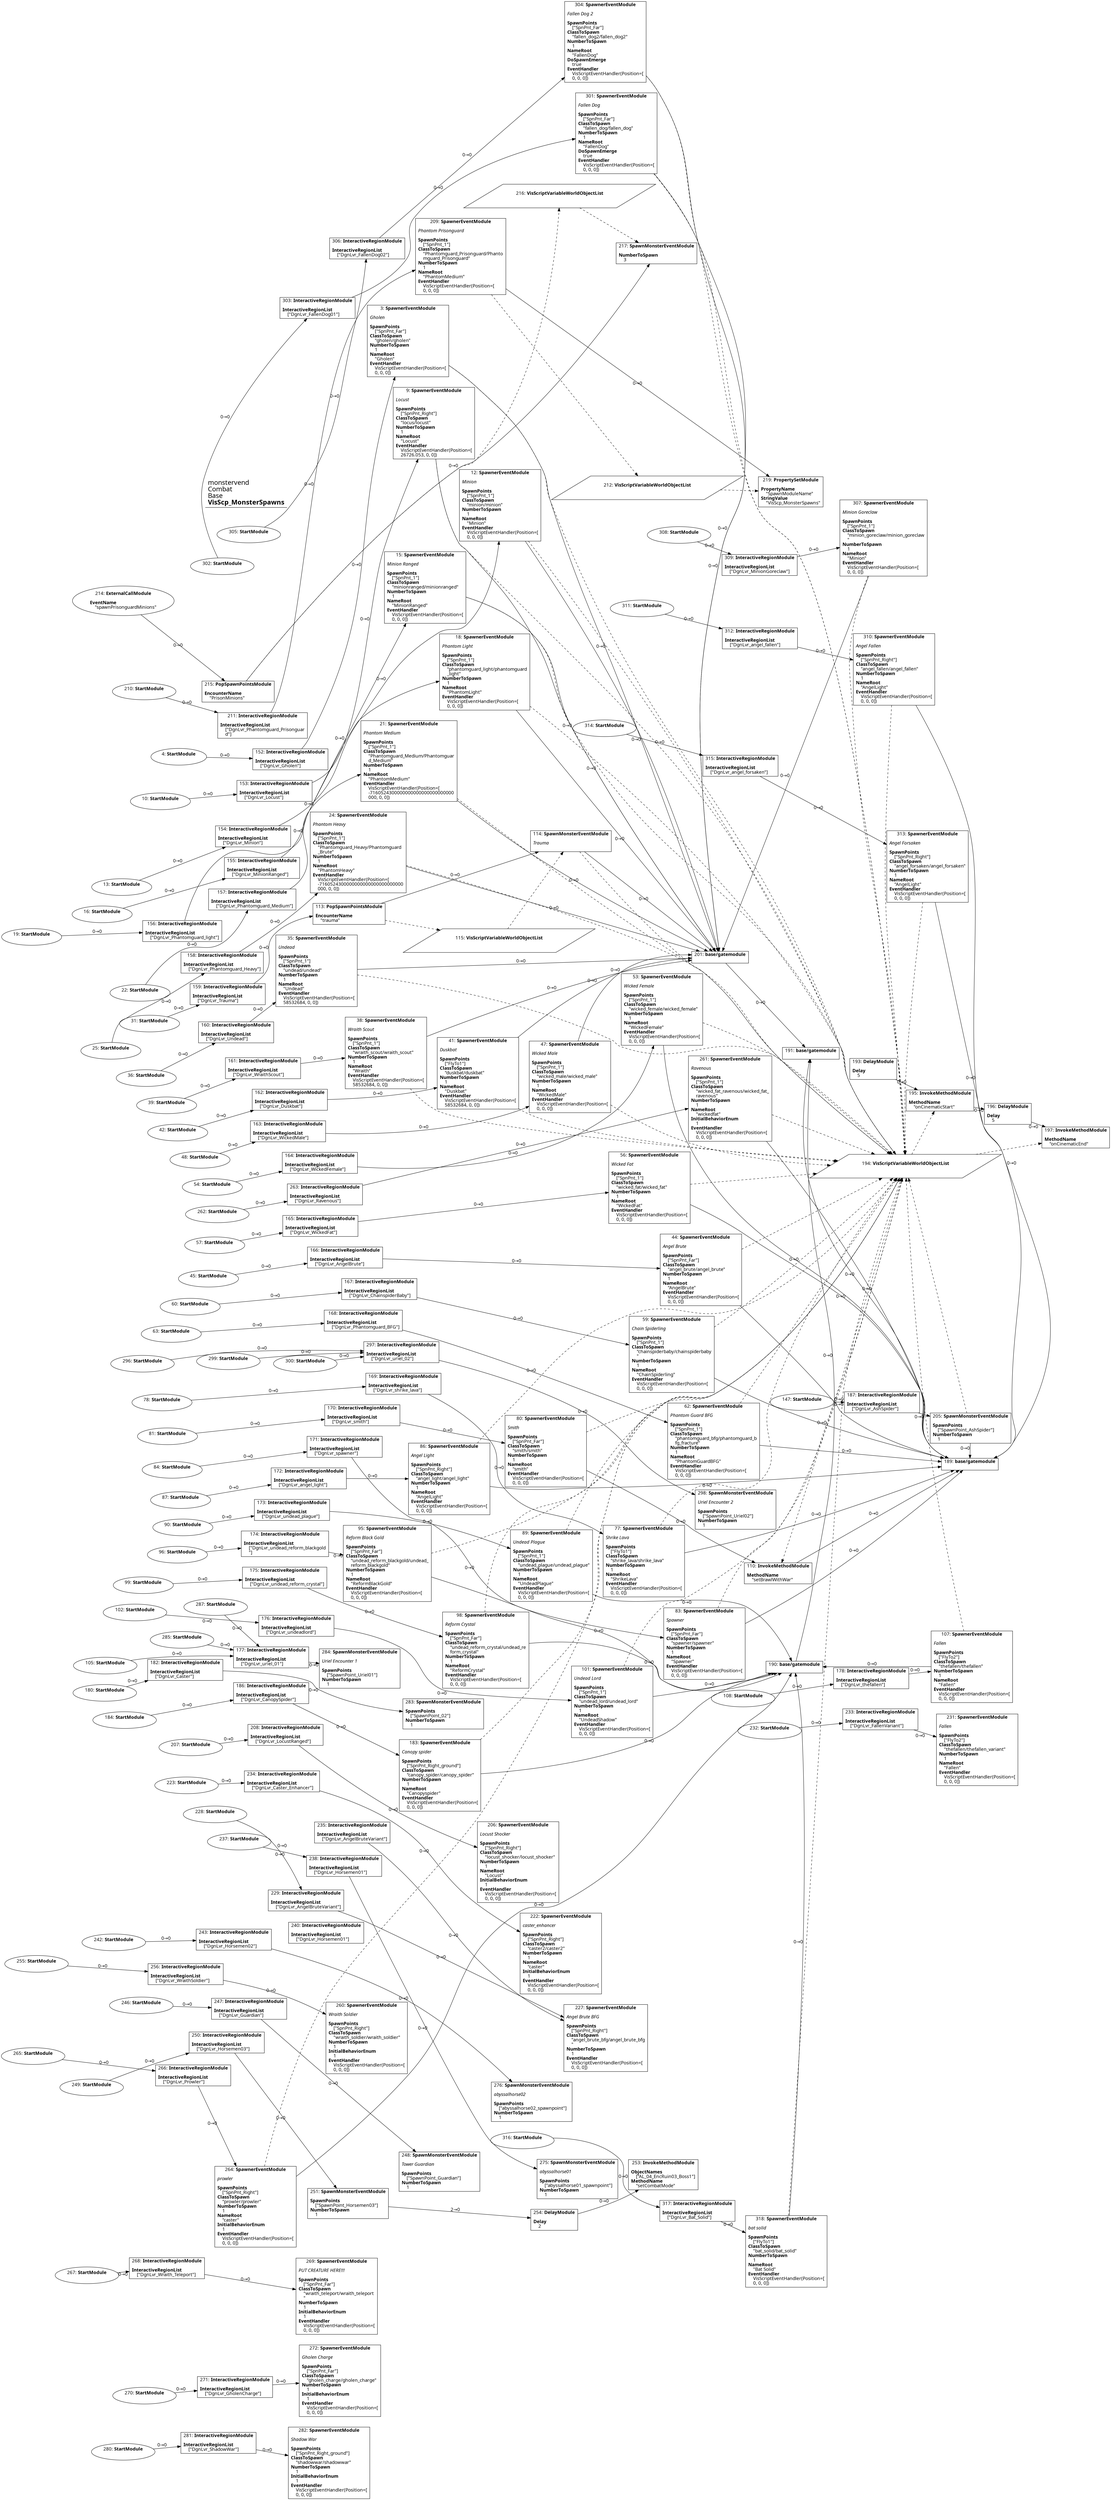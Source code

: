 digraph {
    layout = fdp;
    overlap = prism;
    sep = "+16";
    splines = spline;

    node [ shape = box ];

    graph [ fontname = "Segoe UI" ];
    node [ fontname = "Segoe UI" ];
    edge [ fontname = "Segoe UI" ];

    3 [ label = <3: <b>SpawnerEventModule</b><br/><br/><i>Gholen<br align="left"/></i><br align="left"/><b>SpawnPoints</b><br align="left"/>    [&quot;SpnPnt_Far&quot;]<br align="left"/><b>ClassToSpawn</b><br align="left"/>    &quot;gholen/gholen&quot;<br align="left"/><b>NumberToSpawn</b><br align="left"/>    1<br align="left"/><b>NameRoot</b><br align="left"/>    &quot;Gholen&quot;<br align="left"/><b>EventHandler</b><br align="left"/>    VisScriptEventHandler(Position=[<br align="left"/>    0, 0, 0])<br align="left"/>> ];
    3 [ pos = "0.647,-0.058000002!" ];
    3 -> 201 [ label = "0→0" ];
    3 -> 194 [ style = dashed ];

    4 [ label = <4: <b>StartModule</b><br/><br/>> ];
    4 [ shape = oval ]
    4 [ pos = "0.192,-0.109000005!" ];
    4 -> 152 [ label = "0→0" ];

    9 [ label = <9: <b>SpawnerEventModule</b><br/><br/><i>Locust<br align="left"/></i><br align="left"/><b>SpawnPoints</b><br align="left"/>    [&quot;SpnPnt_Right&quot;]<br align="left"/><b>ClassToSpawn</b><br align="left"/>    &quot;locus/locust&quot;<br align="left"/><b>NumberToSpawn</b><br align="left"/>    1<br align="left"/><b>NameRoot</b><br align="left"/>    &quot;Locust&quot;<br align="left"/><b>EventHandler</b><br align="left"/>    VisScriptEventHandler(Position=[<br align="left"/>    26726.053, 0, 0])<br align="left"/>> ];
    9 [ pos = "0.64900005,-0.284!" ];
    9 -> 201 [ label = "0→0" ];
    9 -> 194 [ style = dashed ];

    10 [ label = <10: <b>StartModule</b><br/><br/>> ];
    10 [ shape = oval ]
    10 [ pos = "0.192,-0.298!" ];
    10 -> 153 [ label = "0→0" ];

    12 [ label = <12: <b>SpawnerEventModule</b><br/><br/><i>Minion<br align="left"/></i><br align="left"/><b>SpawnPoints</b><br align="left"/>    [&quot;SpnPnt_1&quot;]<br align="left"/><b>ClassToSpawn</b><br align="left"/>    &quot;minion/minion&quot;<br align="left"/><b>NumberToSpawn</b><br align="left"/>    1<br align="left"/><b>NameRoot</b><br align="left"/>    &quot;Minion&quot;<br align="left"/><b>EventHandler</b><br align="left"/>    VisScriptEventHandler(Position=[<br align="left"/>    0, 0, 0])<br align="left"/>> ];
    12 [ pos = "0.66700006,-0.48100004!" ];
    12 -> 201 [ label = "0→0" ];
    12 -> 194 [ style = dashed ];

    13 [ label = <13: <b>StartModule</b><br/><br/>> ];
    13 [ shape = oval ]
    13 [ pos = "0.18800001,-0.46800002!" ];
    13 -> 154 [ label = "0→0" ];

    15 [ label = <15: <b>SpawnerEventModule</b><br/><br/><i>Minion Ranged<br align="left"/></i><br align="left"/><b>SpawnPoints</b><br align="left"/>    [&quot;SpnPnt_1&quot;]<br align="left"/><b>ClassToSpawn</b><br align="left"/>    &quot;minionranged/minionranged&quot;<br align="left"/><b>NumberToSpawn</b><br align="left"/>    1<br align="left"/><b>NameRoot</b><br align="left"/>    &quot;MinionRanged&quot;<br align="left"/><b>EventHandler</b><br align="left"/>    VisScriptEventHandler(Position=[<br align="left"/>    0, 0, 0])<br align="left"/>> ];
    15 [ pos = "0.64900005,-0.671!" ];
    15 -> 201 [ label = "0→0" ];
    15 -> 194 [ style = dashed ];

    16 [ label = <16: <b>StartModule</b><br/><br/>> ];
    16 [ shape = oval ]
    16 [ pos = "0.186,-0.65900004!" ];
    16 -> 155 [ label = "0→0" ];

    18 [ label = <18: <b>SpawnerEventModule</b><br/><br/><i>Phantom Light<br align="left"/></i><br align="left"/><b>SpawnPoints</b><br align="left"/>    [&quot;SpnPnt_1&quot;]<br align="left"/><b>ClassToSpawn</b><br align="left"/>    &quot;phantomguard_light/phantomguard<br align="left"/>    _light&quot;<br align="left"/><b>NumberToSpawn</b><br align="left"/>    1<br align="left"/><b>NameRoot</b><br align="left"/>    &quot;PhantomLight&quot;<br align="left"/><b>EventHandler</b><br align="left"/>    VisScriptEventHandler(Position=[<br align="left"/>    0, 0, 0])<br align="left"/>> ];
    18 [ pos = "0.68700004,-0.88000005!" ];
    18 -> 201 [ label = "0→0" ];
    18 -> 194 [ style = dashed ];

    19 [ label = <19: <b>StartModule</b><br/><br/>> ];
    19 [ shape = oval ]
    19 [ pos = "0.185,-0.9110001!" ];
    19 -> 156 [ label = "0→0" ];

    21 [ label = <21: <b>SpawnerEventModule</b><br/><br/><i>Phantom Medium<br align="left"/></i><br align="left"/><b>SpawnPoints</b><br align="left"/>    [&quot;SpnPnt_1&quot;]<br align="left"/><b>ClassToSpawn</b><br align="left"/>    &quot;Phantomguard_Medium/Phantomguar<br align="left"/>    d_Medium&quot;<br align="left"/><b>NumberToSpawn</b><br align="left"/>    1<br align="left"/><b>NameRoot</b><br align="left"/>    &quot;PhantomMedium&quot;<br align="left"/><b>EventHandler</b><br align="left"/>    VisScriptEventHandler(Position=[<br align="left"/>    -7160524300000000000000000000000<br align="left"/>    000, 0, 0])<br align="left"/>> ];
    21 [ pos = "0.68,-1.0830001!" ];
    21 -> 201 [ label = "0→0" ];
    21 -> 194 [ style = dashed ];

    22 [ label = <22: <b>StartModule</b><br/><br/>> ];
    22 [ shape = oval ]
    22 [ pos = "0.18300001,-1.0940001!" ];
    22 -> 157 [ label = "0→0" ];

    24 [ label = <24: <b>SpawnerEventModule</b><br/><br/><i>Phantom Heavy<br align="left"/></i><br align="left"/><b>SpawnPoints</b><br align="left"/>    [&quot;SpnPnt_1&quot;]<br align="left"/><b>ClassToSpawn</b><br align="left"/>    &quot;Phantomguard_Heavy/Phantomguard<br align="left"/>    _Brute&quot;<br align="left"/><b>NumberToSpawn</b><br align="left"/>    1<br align="left"/><b>NameRoot</b><br align="left"/>    &quot;PhantomHeavy&quot;<br align="left"/><b>EventHandler</b><br align="left"/>    VisScriptEventHandler(Position=[<br align="left"/>    -7160524300000000000000000000000<br align="left"/>    000, 0, 0])<br align="left"/>> ];
    24 [ pos = "0.688,-1.3080001!" ];
    24 -> 201 [ label = "0→0" ];
    24 -> 194 [ style = dashed ];

    25 [ label = <25: <b>StartModule</b><br/><br/>> ];
    25 [ shape = oval ]
    25 [ pos = "0.19000001,-1.286!" ];
    25 -> 158 [ label = "0→0" ];

    31 [ label = <31: <b>StartModule</b><br/><br/>> ];
    31 [ shape = oval ]
    31 [ pos = "0.17300001,-1.501!" ];
    31 -> 159 [ label = "0→0" ];

    35 [ label = <35: <b>SpawnerEventModule</b><br/><br/><i>Undead<br align="left"/></i><br align="left"/><b>SpawnPoints</b><br align="left"/>    [&quot;SpnPnt_1&quot;]<br align="left"/><b>ClassToSpawn</b><br align="left"/>    &quot;undead/undead&quot;<br align="left"/><b>NumberToSpawn</b><br align="left"/>    1<br align="left"/><b>NameRoot</b><br align="left"/>    &quot;Undead&quot;<br align="left"/><b>EventHandler</b><br align="left"/>    VisScriptEventHandler(Position=[<br align="left"/>    58532684, 0, 0])<br align="left"/>> ];
    35 [ pos = "0.72700006,-1.718!" ];
    35 -> 201 [ label = "0→0" ];
    35 -> 194 [ style = dashed ];

    36 [ label = <36: <b>StartModule</b><br/><br/>> ];
    36 [ shape = oval ]
    36 [ pos = "0.18400002,-1.718!" ];
    36 -> 160 [ label = "0→0" ];

    38 [ label = <38: <b>SpawnerEventModule</b><br/><br/><i>Wraith Scout<br align="left"/></i><br align="left"/><b>SpawnPoints</b><br align="left"/>    [&quot;SpnPnt_1&quot;]<br align="left"/><b>ClassToSpawn</b><br align="left"/>    &quot;wraith_scout/wraith_scout&quot;<br align="left"/><b>NumberToSpawn</b><br align="left"/>    1<br align="left"/><b>NameRoot</b><br align="left"/>    &quot;Wraith&quot;<br align="left"/><b>EventHandler</b><br align="left"/>    VisScriptEventHandler(Position=[<br align="left"/>    58532684, 0, 0])<br align="left"/>> ];
    38 [ pos = "0.73700005,-1.9330001!" ];
    38 -> 201 [ label = "0→0" ];
    38 -> 194 [ style = dashed ];

    39 [ label = <39: <b>StartModule</b><br/><br/>> ];
    39 [ shape = oval ]
    39 [ pos = "0.19100001,-1.9330001!" ];
    39 -> 161 [ label = "0→0" ];

    41 [ label = <41: <b>SpawnerEventModule</b><br/><br/><i>Duskbat<br align="left"/></i><br align="left"/><b>SpawnPoints</b><br align="left"/>    [&quot;FlyTo1&quot;]<br align="left"/><b>ClassToSpawn</b><br align="left"/>    &quot;duskbat/duskbat&quot;<br align="left"/><b>NumberToSpawn</b><br align="left"/>    1<br align="left"/><b>NameRoot</b><br align="left"/>    &quot;Duskbat&quot;<br align="left"/><b>EventHandler</b><br align="left"/>    VisScriptEventHandler(Position=[<br align="left"/>    58532684, 0, 0])<br align="left"/>> ];
    41 [ pos = "0.74700004,-2.1490002!" ];
    41 -> 201 [ label = "0→0" ];
    41 -> 194 [ style = dashed ];

    42 [ label = <42: <b>StartModule</b><br/><br/>> ];
    42 [ shape = oval ]
    42 [ pos = "0.20400001,-2.15!" ];
    42 -> 162 [ label = "0→0" ];

    44 [ label = <44: <b>SpawnerEventModule</b><br/><br/><i>Angel Brute<br align="left"/></i><br align="left"/><b>SpawnPoints</b><br align="left"/>    [&quot;SpnPnt_Far&quot;]<br align="left"/><b>ClassToSpawn</b><br align="left"/>    &quot;angel_brute/angel_brute&quot;<br align="left"/><b>NumberToSpawn</b><br align="left"/>    1<br align="left"/><b>NameRoot</b><br align="left"/>    &quot;AngelBrute&quot;<br align="left"/><b>EventHandler</b><br align="left"/>    VisScriptEventHandler(Position=[<br align="left"/>    0, 0, 0])<br align="left"/>> ];
    44 [ pos = "0.776,-3.163!" ];
    44 -> 189 [ label = "0→0" ];
    44 -> 194 [ style = dashed ];

    45 [ label = <45: <b>StartModule</b><br/><br/>> ];
    45 [ shape = oval ]
    45 [ pos = "0.23700002,-3.131!" ];
    45 -> 166 [ label = "0→0" ];

    47 [ label = <47: <b>SpawnerEventModule</b><br/><br/><i>Wicked Male<br align="left"/></i><br align="left"/><b>SpawnPoints</b><br align="left"/>    [&quot;SpnPnt_1&quot;]<br align="left"/><b>ClassToSpawn</b><br align="left"/>    &quot;wicked_male/wicked_male&quot;<br align="left"/><b>NumberToSpawn</b><br align="left"/>    1<br align="left"/><b>NameRoot</b><br align="left"/>    &quot;WickedMale&quot;<br align="left"/><b>EventHandler</b><br align="left"/>    VisScriptEventHandler(Position=[<br align="left"/>    0, 0, 0])<br align="left"/>> ];
    47 [ pos = "0.75900006,-2.355!" ];
    47 -> 201 [ label = "0→0" ];
    47 -> 194 [ style = dashed ];

    48 [ label = <48: <b>StartModule</b><br/><br/>> ];
    48 [ shape = oval ]
    48 [ pos = "0.21200001,-2.3430002!" ];
    48 -> 163 [ label = "0→0" ];

    53 [ label = <53: <b>SpawnerEventModule</b><br/><br/><i>Wicked Female<br align="left"/></i><br align="left"/><b>SpawnPoints</b><br align="left"/>    [&quot;SpnPnt_1&quot;]<br align="left"/><b>ClassToSpawn</b><br align="left"/>    &quot;wicked_female/wicked_female&quot;<br align="left"/><b>NumberToSpawn</b><br align="left"/>    1<br align="left"/><b>NameRoot</b><br align="left"/>    &quot;WickedFemale&quot;<br align="left"/><b>EventHandler</b><br align="left"/>    VisScriptEventHandler(Position=[<br align="left"/>    0, 0, 0])<br align="left"/>> ];
    53 [ pos = "0.77400005,-2.558!" ];
    53 -> 189 [ label = "0→0" ];
    53 -> 194 [ style = dashed ];

    54 [ label = <54: <b>StartModule</b><br/><br/>> ];
    54 [ shape = oval ]
    54 [ pos = "0.23200001,-2.558!" ];
    54 -> 164 [ label = "0→0" ];

    56 [ label = <56: <b>SpawnerEventModule</b><br/><br/><i>Wicked Fat<br align="left"/></i><br align="left"/><b>SpawnPoints</b><br align="left"/>    [&quot;SpnPnt_1&quot;]<br align="left"/><b>ClassToSpawn</b><br align="left"/>    &quot;wicked_fat/wicked_fat&quot;<br align="left"/><b>NumberToSpawn</b><br align="left"/>    1<br align="left"/><b>NameRoot</b><br align="left"/>    &quot;WickedFat&quot;<br align="left"/><b>EventHandler</b><br align="left"/>    VisScriptEventHandler(Position=[<br align="left"/>    0, 0, 0])<br align="left"/>> ];
    56 [ pos = "0.772,-2.9490001!" ];
    56 -> 189 [ label = "0→0" ];
    56 -> 194 [ style = dashed ];

    57 [ label = <57: <b>StartModule</b><br/><br/>> ];
    57 [ shape = oval ]
    57 [ pos = "0.23200001,-2.9380002!" ];
    57 -> 165 [ label = "0→0" ];

    59 [ label = <59: <b>SpawnerEventModule</b><br/><br/><i>Chain Spiderling<br align="left"/></i><br align="left"/><b>SpawnPoints</b><br align="left"/>    [&quot;SpnPnt_1&quot;]<br align="left"/><b>ClassToSpawn</b><br align="left"/>    &quot;chainspiderbaby/chainspiderbaby<br align="left"/>    &quot;<br align="left"/><b>NumberToSpawn</b><br align="left"/>    1<br align="left"/><b>NameRoot</b><br align="left"/>    &quot;ChainSpiderling&quot;<br align="left"/><b>EventHandler</b><br align="left"/>    VisScriptEventHandler(Position=[<br align="left"/>    0, 0, 0])<br align="left"/>> ];
    59 [ pos = "0.77300006,-3.4050002!" ];
    59 -> 189 [ label = "0→0" ];
    59 -> 194 [ style = dashed ];

    60 [ label = <60: <b>StartModule</b><br/><br/>> ];
    60 [ shape = oval ]
    60 [ pos = "0.24400002,-3.3320003!" ];
    60 -> 167 [ label = "0→0" ];

    62 [ label = <62: <b>SpawnerEventModule</b><br/><br/><i>Phantom Guard BFG<br align="left"/></i><br align="left"/><b>SpawnPoints</b><br align="left"/>    [&quot;SpnPnt_1&quot;]<br align="left"/><b>ClassToSpawn</b><br align="left"/>    &quot;phantomguard_bfg/phantomguard_b<br align="left"/>    fg_fracture&quot;<br align="left"/><b>NumberToSpawn</b><br align="left"/>    1<br align="left"/><b>NameRoot</b><br align="left"/>    &quot;PhantomGuardBFG&quot;<br align="left"/><b>EventHandler</b><br align="left"/>    VisScriptEventHandler(Position=[<br align="left"/>    0, 0, 0])<br align="left"/>> ];
    62 [ pos = "0.78000003,-3.6410003!" ];
    62 -> 189 [ label = "0→0" ];
    62 -> 194 [ style = dashed ];

    63 [ label = <63: <b>StartModule</b><br/><br/>> ];
    63 [ shape = oval ]
    63 [ pos = "0.25,-3.5160003!" ];
    63 -> 168 [ label = "0→0" ];

    77 [ label = <77: <b>SpawnerEventModule</b><br/><br/><i>Shrike Lava<br align="left"/></i><br align="left"/><b>SpawnPoints</b><br align="left"/>    [&quot;FlyTo1&quot;]<br align="left"/><b>ClassToSpawn</b><br align="left"/>    &quot;shrike_lava/shrike_lava&quot;<br align="left"/><b>NumberToSpawn</b><br align="left"/>    1<br align="left"/><b>NameRoot</b><br align="left"/>    &quot;ShrikeLava&quot;<br align="left"/><b>EventHandler</b><br align="left"/>    VisScriptEventHandler(Position=[<br align="left"/>    0, 0, 0])<br align="left"/>> ];
    77 [ pos = "0.781,-4.096!" ];
    77 -> 189 [ label = "0→0" ];
    77 -> 194 [ style = dashed ];

    78 [ label = <78: <b>StartModule</b><br/><br/>> ];
    78 [ shape = oval ]
    78 [ pos = "0.24100001,-4.0690002!" ];
    78 -> 169 [ label = "0→0" ];

    80 [ label = <80: <b>SpawnerEventModule</b><br/><br/><i>Smith<br align="left"/></i><br align="left"/><b>SpawnPoints</b><br align="left"/>    [&quot;SpnPnt_Far&quot;]<br align="left"/><b>ClassToSpawn</b><br align="left"/>    &quot;smith/smith&quot;<br align="left"/><b>NumberToSpawn</b><br align="left"/>    1<br align="left"/><b>NameRoot</b><br align="left"/>    &quot;smith&quot;<br align="left"/><b>EventHandler</b><br align="left"/>    VisScriptEventHandler(Position=[<br align="left"/>    0, 0, 0])<br align="left"/>> ];
    80 [ pos = "0.786,-4.3050003!" ];
    80 -> 110 [ label = "0→0" ];
    80 -> 194 [ style = dashed ];

    81 [ label = <81: <b>StartModule</b><br/><br/>> ];
    81 [ shape = oval ]
    81 [ pos = "0.245,-4.262!" ];
    81 -> 170 [ label = "0→0" ];

    83 [ label = <83: <b>SpawnerEventModule</b><br/><br/><i>Spawner<br align="left"/></i><br align="left"/><b>SpawnPoints</b><br align="left"/>    [&quot;SpnPnt_Far&quot;]<br align="left"/><b>ClassToSpawn</b><br align="left"/>    &quot;spawner/spawner&quot;<br align="left"/><b>NumberToSpawn</b><br align="left"/>    1<br align="left"/><b>NameRoot</b><br align="left"/>    &quot;Spawner&quot;<br align="left"/><b>EventHandler</b><br align="left"/>    VisScriptEventHandler(Position=[<br align="left"/>    0, 0, 0])<br align="left"/>> ];
    83 [ pos = "1.041,-4.4420004!" ];
    83 -> 189 [ label = "0→0" ];
    83 -> 194 [ style = dashed ];

    84 [ label = <84: <b>StartModule</b><br/><br/>> ];
    84 [ shape = oval ]
    84 [ pos = "0.24900001,-4.445!" ];
    84 -> 171 [ label = "0→0" ];

    86 [ label = <86: <b>SpawnerEventModule</b><br/><br/><i>Angel Light<br align="left"/></i><br align="left"/><b>SpawnPoints</b><br align="left"/>    [&quot;SpnPnt_Right&quot;]<br align="left"/><b>ClassToSpawn</b><br align="left"/>    &quot;angel_light/angel_light&quot;<br align="left"/><b>NumberToSpawn</b><br align="left"/>    1<br align="left"/><b>NameRoot</b><br align="left"/>    &quot;AngelLight&quot;<br align="left"/><b>EventHandler</b><br align="left"/>    VisScriptEventHandler(Position=[<br align="left"/>    0, 0, 0])<br align="left"/>> ];
    86 [ pos = "0.79300004,-4.671!" ];
    86 -> 189 [ label = "0→0" ];
    86 -> 194 [ style = dashed ];

    87 [ label = <87: <b>StartModule</b><br/><br/>> ];
    87 [ shape = oval ]
    87 [ pos = "0.25300002,-4.625!" ];
    87 -> 172 [ label = "0→0" ];

    89 [ label = <89: <b>SpawnerEventModule</b><br/><br/><i>Undead Plague<br align="left"/></i><br align="left"/><b>SpawnPoints</b><br align="left"/>    [&quot;SpnPnt_1&quot;]<br align="left"/><b>ClassToSpawn</b><br align="left"/>    &quot;undead_plague/undead_plague&quot;<br align="left"/><b>NumberToSpawn</b><br align="left"/>    1<br align="left"/><b>NameRoot</b><br align="left"/>    &quot;UndeadPlague&quot;<br align="left"/><b>EventHandler</b><br align="left"/>    VisScriptEventHandler(Position=[<br align="left"/>    0, 0, 0])<br align="left"/>> ];
    89 [ pos = "0.80600005,-4.8840003!" ];
    89 -> 190 [ label = "0→0" ];
    89 -> 194 [ style = dashed ];

    90 [ label = <90: <b>StartModule</b><br/><br/>> ];
    90 [ shape = oval ]
    90 [ pos = "0.26200002,-4.8120003!" ];
    90 -> 173 [ label = "0→0" ];

    95 [ label = <95: <b>SpawnerEventModule</b><br/><br/><i>Reform Black Gold<br align="left"/></i><br align="left"/><b>SpawnPoints</b><br align="left"/>    [&quot;SpnPnt_Far&quot;]<br align="left"/><b>ClassToSpawn</b><br align="left"/>    &quot;undead_reform_blackgold/undead_<br align="left"/>    reform_blackgold&quot;<br align="left"/><b>NumberToSpawn</b><br align="left"/>    1<br align="left"/><b>NameRoot</b><br align="left"/>    &quot;ReformBlackGold&quot;<br align="left"/><b>EventHandler</b><br align="left"/>    VisScriptEventHandler(Position=[<br align="left"/>    0, 0, 0])<br align="left"/>> ];
    95 [ pos = "0.77300006,-5.057!" ];
    95 -> 190 [ label = "0→0" ];
    95 -> 194 [ style = dashed ];

    96 [ label = <96: <b>StartModule</b><br/><br/>> ];
    96 [ shape = oval ]
    96 [ pos = "0.26700002,-4.993!" ];
    96 -> 174 [ label = "0→0" ];

    98 [ label = <98: <b>SpawnerEventModule</b><br/><br/><i>Reform Crystal<br align="left"/></i><br align="left"/><b>SpawnPoints</b><br align="left"/>    [&quot;SpnPnt_Far&quot;]<br align="left"/><b>ClassToSpawn</b><br align="left"/>    &quot;undead_reform_crystal/undead_re<br align="left"/>    form_crystal&quot;<br align="left"/><b>NumberToSpawn</b><br align="left"/>    1<br align="left"/><b>NameRoot</b><br align="left"/>    &quot;ReformCrystal&quot;<br align="left"/><b>EventHandler</b><br align="left"/>    VisScriptEventHandler(Position=[<br align="left"/>    0, 0, 0])<br align="left"/>> ];
    98 [ pos = "0.781,-5.2590003!" ];
    98 -> 190 [ label = "0→0" ];
    98 -> 194 [ style = dashed ];

    99 [ label = <99: <b>StartModule</b><br/><br/>> ];
    99 [ shape = oval ]
    99 [ pos = "0.27,-5.1720004!" ];
    99 -> 175 [ label = "0→0" ];

    101 [ label = <101: <b>SpawnerEventModule</b><br/><br/><i>Undead Lord<br align="left"/></i><br align="left"/><b>SpawnPoints</b><br align="left"/>    [&quot;SpnPnt_1&quot;]<br align="left"/><b>ClassToSpawn</b><br align="left"/>    &quot;undead_lord/undead_lord&quot;<br align="left"/><b>NumberToSpawn</b><br align="left"/>    1<br align="left"/><b>NameRoot</b><br align="left"/>    &quot;UndeadShadow&quot;<br align="left"/><b>EventHandler</b><br align="left"/>    VisScriptEventHandler(Position=[<br align="left"/>    0, 0, 0])<br align="left"/>> ];
    101 [ pos = "1.0890001,-5.3690004!" ];
    101 -> 190 [ label = "0→0" ];
    101 -> 194 [ style = dashed ];

    102 [ label = <102: <b>StartModule</b><br/><br/>> ];
    102 [ shape = oval ]
    102 [ pos = "0.275,-5.36!" ];
    102 -> 176 [ label = "0→0" ];

    105 [ label = <105: <b>StartModule</b><br/><br/>> ];
    105 [ shape = oval ]
    105 [ pos = "0.279,-5.5360003!" ];
    105 -> 177 [ label = "0→0" ];

    107 [ label = <107: <b>SpawnerEventModule</b><br/><br/><i>Fallen<br align="left"/></i><br align="left"/><b>SpawnPoints</b><br align="left"/>    [&quot;FlyTo2&quot;]<br align="left"/><b>ClassToSpawn</b><br align="left"/>    &quot;thefallen/thefallen&quot;<br align="left"/><b>NumberToSpawn</b><br align="left"/>    1<br align="left"/><b>NameRoot</b><br align="left"/>    &quot;Fallen&quot;<br align="left"/><b>EventHandler</b><br align="left"/>    VisScriptEventHandler(Position=[<br align="left"/>    0, 0, 0])<br align="left"/>> ];
    107 [ pos = "2.0110002,-5.556!" ];
    107 -> 190 [ label = "0→0" ];
    107 -> 194 [ style = dashed ];

    108 [ label = <108: <b>StartModule</b><br/><br/>> ];
    108 [ shape = oval ]
    108 [ pos = "1.4720001,-5.556!" ];
    108 -> 178 [ label = "0→0" ];

    110 [ label = <110: <b>InvokeMethodModule</b><br/><br/><b>MethodName</b><br align="left"/>    &quot;setBrawlWithWar&quot;<br align="left"/>> ];
    110 [ pos = "1.151,-4.254!" ];
    110 -> 189 [ label = "0→0" ];
    194 -> 110 [ style = dashed ];

    113 [ label = <113: <b>PopSpawnPointsModule</b><br/><br/><b>EncounterName</b><br align="left"/>    &quot;trauma&quot;<br align="left"/>> ];
    113 [ pos = "0.71000004,-1.516!" ];
    113 -> 114 [ label = "0→0" ];
    113 -> 115 [ style = dashed ];

    114 [ label = <114: <b>SpawnMonsterEventModule</b><br/><br/><i>Trauma<br align="left"/></i><br align="left"/>> ];
    114 [ pos = "0.98200005,-1.516!" ];
    114 -> 201 [ label = "0→0" ];
    115 -> 114 [ style = dashed ];
    114 -> 194 [ style = dashed ];

    115 [ label = <115: <b>VisScriptVariableWorldObjectList</b><br/><br/>> ];
    115 [ shape = parallelogram ]
    115 [ pos = "0.76900005,-1.646!" ];

    147 [ label = <147: <b>StartModule</b><br/><br/>> ];
    147 [ shape = oval ]
    147 [ pos = "1.2080001,-3.341!" ];
    147 -> 187 [ label = "0→0" ];

    152 [ label = <152: <b>InteractiveRegionModule</b><br/><br/><b>InteractiveRegionList</b><br align="left"/>    [&quot;DgnLvr_Gholen&quot;]<br align="left"/>> ];
    152 [ pos = "0.381,-0.109000005!" ];
    152 -> 3 [ label = "0→0" ];

    153 [ label = <153: <b>InteractiveRegionModule</b><br/><br/><b>InteractiveRegionList</b><br align="left"/>    [&quot;DgnLvr_Locust&quot;]<br align="left"/>> ];
    153 [ pos = "0.374,-0.29900002!" ];
    153 -> 9 [ label = "0→0" ];

    154 [ label = <154: <b>InteractiveRegionModule</b><br/><br/><b>InteractiveRegionList</b><br align="left"/>    [&quot;DgnLvr_Minion&quot;]<br align="left"/>> ];
    154 [ pos = "0.372,-0.48900002!" ];
    154 -> 12 [ label = "0→0" ];

    155 [ label = <155: <b>InteractiveRegionModule</b><br/><br/><b>InteractiveRegionList</b><br align="left"/>    [&quot;DgnLvr_MinionRanged&quot;]<br align="left"/>> ];
    155 [ pos = "0.379,-0.643!" ];
    155 -> 15 [ label = "0→0" ];

    156 [ label = <156: <b>InteractiveRegionModule</b><br/><br/><b>InteractiveRegionList</b><br align="left"/>    [&quot;DgnLvr_Phantomguard_light&quot;]<br align="left"/>> ];
    156 [ pos = "0.384,-0.9110001!" ];
    156 -> 18 [ label = "0→0" ];

    157 [ label = <157: <b>InteractiveRegionModule</b><br/><br/><b>InteractiveRegionList</b><br align="left"/>    [&quot;DgnLvr_Phantomguard_Medium&quot;]<br align="left"/>> ];
    157 [ pos = "0.37500003,-1.0960001!" ];
    157 -> 21 [ label = "0→0" ];

    158 [ label = <158: <b>InteractiveRegionModule</b><br/><br/><b>InteractiveRegionList</b><br align="left"/>    [&quot;DgnLvr_Phantomguard_Heavy&quot;]<br align="left"/>> ];
    158 [ pos = "0.381,-1.286!" ];
    158 -> 24 [ label = "0→0" ];

    159 [ label = <159: <b>InteractiveRegionModule</b><br/><br/><b>InteractiveRegionList</b><br align="left"/>    [&quot;DgnLvr_Trauma&quot;]<br align="left"/>> ];
    159 [ pos = "0.39600003,-1.511!" ];
    159 -> 113 [ label = "0→0" ];

    160 [ label = <160: <b>InteractiveRegionModule</b><br/><br/><b>InteractiveRegionList</b><br align="left"/>    [&quot;DgnLvr_Undead&quot;]<br align="left"/>> ];
    160 [ pos = "0.39100003,-1.7190001!" ];
    160 -> 35 [ label = "0→0" ];

    161 [ label = <161: <b>InteractiveRegionModule</b><br/><br/><b>InteractiveRegionList</b><br align="left"/>    [&quot;DgnLvr_WraithScout&quot;]<br align="left"/>> ];
    161 [ pos = "0.41400003,-1.932!" ];
    161 -> 38 [ label = "0→0" ];

    162 [ label = <162: <b>InteractiveRegionModule</b><br/><br/><b>InteractiveRegionList</b><br align="left"/>    [&quot;DgnLvr_Duskbat&quot;]<br align="left"/>> ];
    162 [ pos = "0.42700002,-2.151!" ];
    162 -> 41 [ label = "0→0" ];

    163 [ label = <163: <b>InteractiveRegionModule</b><br/><br/><b>InteractiveRegionList</b><br align="left"/>    [&quot;DgnLvr_WickedMale&quot;]<br align="left"/>> ];
    163 [ pos = "0.42100003,-2.345!" ];
    163 -> 47 [ label = "0→0" ];

    164 [ label = <164: <b>InteractiveRegionModule</b><br/><br/><b>InteractiveRegionList</b><br align="left"/>    [&quot;DgnLvr_WickedFemale&quot;]<br align="left"/>> ];
    164 [ pos = "0.448,-2.5670002!" ];
    164 -> 53 [ label = "0→0" ];

    165 [ label = <165: <b>InteractiveRegionModule</b><br/><br/><b>InteractiveRegionList</b><br align="left"/>    [&quot;DgnLvr_WickedFat&quot;]<br align="left"/>> ];
    165 [ pos = "0.45200002,-2.94!" ];
    165 -> 56 [ label = "0→0" ];

    166 [ label = <166: <b>InteractiveRegionModule</b><br/><br/><b>InteractiveRegionList</b><br align="left"/>    [&quot;DgnLvr_AngelBrute&quot;]<br align="left"/>> ];
    166 [ pos = "0.47200003,-3.127!" ];
    166 -> 44 [ label = "0→0" ];

    167 [ label = <167: <b>InteractiveRegionModule</b><br/><br/><b>InteractiveRegionList</b><br align="left"/>    [&quot;DgnLvr_ChainspiderBaby&quot;]<br align="left"/>> ];
    167 [ pos = "0.48900002,-3.3350003!" ];
    167 -> 59 [ label = "0→0" ];

    168 [ label = <168: <b>InteractiveRegionModule</b><br/><br/><b>InteractiveRegionList</b><br align="left"/>    [&quot;DgnLvr_Phantomguard_BFG&quot;]<br align="left"/>> ];
    168 [ pos = "0.47100002,-3.525!" ];
    168 -> 62 [ label = "0→0" ];

    169 [ label = <169: <b>InteractiveRegionModule</b><br/><br/><b>InteractiveRegionList</b><br align="left"/>    [&quot;DgnLvr_shrike_lava&quot;]<br align="left"/>> ];
    169 [ pos = "0.48100004,-4.071!" ];
    169 -> 77 [ label = "0→0" ];

    170 [ label = <170: <b>InteractiveRegionModule</b><br/><br/><b>InteractiveRegionList</b><br align="left"/>    [&quot;DgnLvr_smith&quot;]<br align="left"/>> ];
    170 [ pos = "0.47800002,-4.262!" ];
    170 -> 80 [ label = "0→0" ];

    171 [ label = <171: <b>InteractiveRegionModule</b><br/><br/><b>InteractiveRegionList</b><br align="left"/>    [&quot;DgnLvr_spawner&quot;]<br align="left"/>> ];
    171 [ pos = "0.48200002,-4.4440002!" ];
    171 -> 83 [ label = "0→0" ];

    172 [ label = <172: <b>InteractiveRegionModule</b><br/><br/><b>InteractiveRegionList</b><br align="left"/>    [&quot;DgnLvr_angel_light&quot;]<br align="left"/>> ];
    172 [ pos = "0.48100004,-4.623!" ];
    172 -> 86 [ label = "0→0" ];

    173 [ label = <173: <b>InteractiveRegionModule</b><br/><br/><b>InteractiveRegionList</b><br align="left"/>    [&quot;DgnLvr_undead_plague&quot;]<br align="left"/>> ];
    173 [ pos = "0.485,-4.8120003!" ];
    173 -> 89 [ label = "0→0" ];

    174 [ label = <174: <b>InteractiveRegionModule</b><br/><br/><b>InteractiveRegionList</b><br align="left"/>    [&quot;DgnLvr_undead_reform_blackgold<br align="left"/>    &quot;]<br align="left"/>> ];
    174 [ pos = "0.50100005,-4.997!" ];
    174 -> 95 [ label = "0→0" ];

    175 [ label = <175: <b>InteractiveRegionModule</b><br/><br/><b>InteractiveRegionList</b><br align="left"/>    [&quot;DgnLvr_undead_reform_crystal&quot;]<br align="left"/>> ];
    175 [ pos = "0.51500005,-5.1730003!" ];
    175 -> 98 [ label = "0→0" ];

    176 [ label = <176: <b>InteractiveRegionModule</b><br/><br/><b>InteractiveRegionList</b><br align="left"/>    [&quot;DgnLvr_undeadlord&quot;]<br align="left"/>> ];
    176 [ pos = "0.513,-5.3650002!" ];
    176 -> 101 [ label = "0→0" ];

    177 [ label = <177: <b>InteractiveRegionModule</b><br/><br/><b>InteractiveRegionList</b><br align="left"/>    [&quot;DgnLvr_uriel_01&quot;]<br align="left"/>> ];
    177 [ pos = "0.507,-5.543!" ];
    177 -> 284 [ label = "0→0" ];

    178 [ label = <178: <b>InteractiveRegionModule</b><br/><br/><b>InteractiveRegionList</b><br align="left"/>    [&quot;DgnLvr_thefallen&quot;]<br align="left"/>> ];
    178 [ pos = "1.6990001,-5.5590005!" ];
    178 -> 107 [ label = "0→0" ];

    180 [ label = <180: <b>StartModule</b><br/><br/>> ];
    180 [ shape = oval ]
    180 [ pos = "0.287,-5.7310004!" ];
    180 -> 182 [ label = "0→0" ];

    182 [ label = <182: <b>InteractiveRegionModule</b><br/><br/><b>InteractiveRegionList</b><br align="left"/>    [&quot;DgnLvr_Caster&quot;]<br align="left"/>> ];
    182 [ pos = "0.47200003,-5.729!" ];
    182 -> 283 [ label = "0→0" ];

    183 [ label = <183: <b>SpawnerEventModule</b><br/><br/><i>Canopy spider<br align="left"/></i><br align="left"/><b>SpawnPoints</b><br align="left"/>    [&quot;SpnPnt_Right_ground&quot;]<br align="left"/><b>ClassToSpawn</b><br align="left"/>    &quot;canopy_spider/canopy_spider&quot;<br align="left"/><b>NumberToSpawn</b><br align="left"/>    1<br align="left"/><b>NameRoot</b><br align="left"/>    &quot;Canopyspider&quot;<br align="left"/><b>EventHandler</b><br align="left"/>    VisScriptEventHandler(Position=[<br align="left"/>    0, 0, 0])<br align="left"/>> ];
    183 [ pos = "0.777,-5.931!" ];
    183 -> 190 [ label = "0→0" ];
    183 -> 194 [ style = dashed ];

    184 [ label = <184: <b>StartModule</b><br/><br/>> ];
    184 [ shape = oval ]
    184 [ pos = "0.286,-5.9240003!" ];
    184 -> 186 [ label = "0→0" ];

    186 [ label = <186: <b>InteractiveRegionModule</b><br/><br/><b>InteractiveRegionList</b><br align="left"/>    [&quot;DgnLvr_CanopySpider&quot;]<br align="left"/>> ];
    186 [ pos = "0.517,-5.9360003!" ];
    186 -> 183 [ label = "0→0" ];

    187 [ label = <187: <b>InteractiveRegionModule</b><br/><br/><b>InteractiveRegionList</b><br align="left"/>    [&quot;DgnLvr_AshSpider&quot;]<br align="left"/>> ];
    187 [ pos = "1.373,-3.341!" ];
    187 -> 205 [ label = "0→0" ];

    189 [ label = <189: <b>base/gatemodule</b><br/><br/>> ];
    189 [ pos = "1.8240001,-4.1660004!" ];
    189 -> 191 [ label = "0→0" ];

    190 [ label = <190: <b>base/gatemodule</b><br/><br/>> ];
    190 [ pos = "1.667,-4.7120004!" ];
    190 -> 191 [ label = "0→0" ];

    191 [ label = <191: <b>base/gatemodule</b><br/><br/>> ];
    191 [ pos = "1.8640001,-1.718!" ];

    193 [ label = <193: <b>DelayModule</b><br/><br/><b>Delay</b><br align="left"/>    5<br align="left"/>> ];
    193 [ pos = "2.035,-1.728!" ];
    193 -> 195 [ label = "0→0" ];

    194 [ label = <194: <b>VisScriptVariableWorldObjectList</b><br/><br/>> ];
    194 [ shape = parallelogram ]
    194 [ pos = "2.0210001,-1.9970001!" ];

    195 [ label = <195: <b>InvokeMethodModule</b><br/><br/><b>MethodName</b><br align="left"/>    &quot;onCinematicStart&quot;<br align="left"/>> ];
    195 [ pos = "2.187,-1.7360001!" ];
    195 -> 196 [ label = "0→0" ];
    194 -> 195 [ style = dashed ];

    196 [ label = <196: <b>DelayModule</b><br/><br/><b>Delay</b><br align="left"/>    5<br align="left"/>> ];
    196 [ pos = "2.3990002,-1.7320001!" ];
    196 -> 197 [ label = "0→0" ];

    197 [ label = <197: <b>InvokeMethodModule</b><br/><br/><b>MethodName</b><br align="left"/>    &quot;onCinematicEnd&quot;<br align="left"/>> ];
    197 [ pos = "2.5530002,-1.7400001!" ];
    194 -> 197 [ style = dashed ];

    201 [ label = <201: <b>base/gatemodule</b><br/><br/>> ];
    201 [ pos = "1.411,-1.9380001!" ];
    201 -> 191 [ label = "0→0" ];

    205 [ label = <205: <b>SpawnMonsterEventModule</b><br/><br/><b>SpawnPoints</b><br align="left"/>    [&quot;SpawnPoint_AshSpider&quot;]<br align="left"/><b>NumberToSpawn</b><br align="left"/>    1<br align="left"/>> ];
    205 [ pos = "1.674,-3.3450003!" ];
    205 -> 189 [ label = "0→0" ];
    205 -> 194 [ style = dashed ];

    206 [ label = <206: <b>SpawnerEventModule</b><br/><br/><i>Locust Shocker<br align="left"/></i><br align="left"/><b>SpawnPoints</b><br align="left"/>    [&quot;SpnPnt_Right&quot;]<br align="left"/><b>ClassToSpawn</b><br align="left"/>    &quot;locust_shocker/locust_shocker&quot;<br align="left"/><b>NumberToSpawn</b><br align="left"/>    1<br align="left"/><b>NameRoot</b><br align="left"/>    &quot;Locust&quot;<br align="left"/><b>InitialBehaviorEnum</b><br align="left"/>    1<br align="left"/><b>EventHandler</b><br align="left"/>    VisScriptEventHandler(Position=[<br align="left"/>    0, 0, 0])<br align="left"/>> ];
    206 [ pos = "0.77300006,-6.149!" ];

    207 [ label = <207: <b>StartModule</b><br/><br/>> ];
    207 [ shape = oval ]
    207 [ pos = "0.30900002,-6.155!" ];
    207 -> 208 [ label = "0→0" ];

    208 [ label = <208: <b>InteractiveRegionModule</b><br/><br/><b>InteractiveRegionList</b><br align="left"/>    [&quot;DgnLvr_LocustRanged&quot;]<br align="left"/>> ];
    208 [ pos = "0.513,-6.137!" ];
    208 -> 206 [ label = "0→0" ];

    209 [ label = <209: <b>SpawnerEventModule</b><br/><br/><i>Phantom Prisonguard<br align="left"/></i><br align="left"/><b>SpawnPoints</b><br align="left"/>    [&quot;SpnPnt_1&quot;]<br align="left"/><b>ClassToSpawn</b><br align="left"/>    &quot;Phantomguard_Prisonguard/Phanto<br align="left"/>    mguard_Prisonguard&quot;<br align="left"/><b>NumberToSpawn</b><br align="left"/>    1<br align="left"/><b>NameRoot</b><br align="left"/>    &quot;PhantomMedium&quot;<br align="left"/><b>EventHandler</b><br align="left"/>    VisScriptEventHandler(Position=[<br align="left"/>    0, 0, 0])<br align="left"/>> ];
    209 [ pos = "0.67,0.156!" ];
    209 -> 219 [ label = "0→0" ];
    209 -> 212 [ style = dashed ];

    210 [ label = <210: <b>StartModule</b><br/><br/>> ];
    210 [ shape = oval ]
    210 [ pos = "0.162,0.082!" ];
    210 -> 211 [ label = "0→0" ];

    211 [ label = <211: <b>InteractiveRegionModule</b><br/><br/><b>InteractiveRegionList</b><br align="left"/>    [&quot;DgnLvr_Phantomguard_Prisonguar<br align="left"/>    d&quot;]<br align="left"/>> ];
    211 [ pos = "0.354,0.080000006!" ];
    211 -> 209 [ label = "0→0" ];

    212 [ label = <212: <b>VisScriptVariableWorldObjectList</b><br/><br/>> ];
    212 [ shape = parallelogram ]
    212 [ pos = "0.90700006,-0.041!" ];

    214 [ label = <214: <b>ExternalCallModule</b><br/><br/><b>EventName</b><br align="left"/>    &quot;spawnPrisonguardMinions&quot;<br align="left"/>> ];
    214 [ shape = oval ]
    214 [ pos = "0.165,0.22600001!" ];
    214 -> 215 [ label = "0→0" ];

    215 [ label = <215: <b>PopSpawnPointsModule</b><br/><br/><b>EncounterName</b><br align="left"/>    &quot;PrisonMinions&quot;<br align="left"/>> ];
    215 [ pos = "0.39100003,0.224!" ];
    215 -> 217 [ label = "0→0" ];
    215 -> 216 [ style = dashed ];

    216 [ label = <216: <b>VisScriptVariableWorldObjectList</b><br/><br/>> ];
    216 [ shape = parallelogram ]
    216 [ pos = "0.646,0.25300002!" ];

    217 [ label = <217: <b>SpawnMonsterEventModule</b><br/><br/><b>NumberToSpawn</b><br align="left"/>    3<br align="left"/>> ];
    217 [ pos = "0.86100006,0.46300003!" ];
    216 -> 217 [ style = dashed ];

    219 [ label = <219: <b>PropertySetModule</b><br/><br/><b>PropertyName</b><br align="left"/>    &quot;SpawnModuleName&quot;<br align="left"/><b>StringValue</b><br align="left"/>    &quot;VisScp_MonsterSpawns&quot;<br align="left"/>> ];
    219 [ pos = "1.1400001,0.015000001!" ];
    212 -> 219 [ style = dashed ];

    222 [ label = <222: <b>SpawnerEventModule</b><br/><br/><i>caster_enhancer<br align="left"/></i><br align="left"/><b>SpawnPoints</b><br align="left"/>    [&quot;SpnPnt_Right&quot;]<br align="left"/><b>ClassToSpawn</b><br align="left"/>    &quot;caster2/caster2&quot;<br align="left"/><b>NumberToSpawn</b><br align="left"/>    1<br align="left"/><b>NameRoot</b><br align="left"/>    &quot;caster&quot;<br align="left"/><b>InitialBehaviorEnum</b><br align="left"/>    1<br align="left"/><b>EventHandler</b><br align="left"/>    VisScriptEventHandler(Position=[<br align="left"/>    0, 0, 0])<br align="left"/>> ];
    222 [ pos = "0.76900005,-6.359!" ];

    223 [ label = <223: <b>StartModule</b><br/><br/>> ];
    223 [ shape = oval ]
    223 [ pos = "0.3,-6.3810005!" ];
    223 -> 234 [ label = "0→0" ];

    227 [ label = <227: <b>SpawnerEventModule</b><br/><br/><i>Angel Brute BFG<br align="left"/></i><br align="left"/><b>SpawnPoints</b><br align="left"/>    [&quot;SpnPnt_Right&quot;]<br align="left"/><b>ClassToSpawn</b><br align="left"/>    &quot;angel_brute_bfg/angel_brute_bfg<br align="left"/>    &quot;<br align="left"/><b>NumberToSpawn</b><br align="left"/>    1<br align="left"/><b>EventHandler</b><br align="left"/>    VisScriptEventHandler(Position=[<br align="left"/>    0, 0, 0])<br align="left"/>> ];
    227 [ pos = "0.772,-6.576!" ];

    228 [ label = <228: <b>StartModule</b><br/><br/>> ];
    228 [ shape = oval ]
    228 [ pos = "0.303,-6.5990005!" ];
    228 -> 229 [ label = "0→0" ];

    229 [ label = <229: <b>InteractiveRegionModule</b><br/><br/><b>InteractiveRegionList</b><br align="left"/>    [&quot;DgnLvr_AngelBruteVariant&quot;]<br align="left"/>> ];
    229 [ pos = "0.492,-6.6010003!" ];
    229 -> 227 [ label = "0→0" ];

    231 [ label = <231: <b>SpawnerEventModule</b><br/><br/><i>Fallen<br align="left"/></i><br align="left"/><b>SpawnPoints</b><br align="left"/>    [&quot;FlyTo2&quot;]<br align="left"/><b>ClassToSpawn</b><br align="left"/>    &quot;thefallen/thefallen_variant&quot;<br align="left"/><b>NumberToSpawn</b><br align="left"/>    1<br align="left"/><b>NameRoot</b><br align="left"/>    &quot;Fallen&quot;<br align="left"/><b>EventHandler</b><br align="left"/>    VisScriptEventHandler(Position=[<br align="left"/>    0, 0, 0])<br align="left"/>> ];
    231 [ pos = "2.0240002,-5.755!" ];

    232 [ label = <232: <b>StartModule</b><br/><br/>> ];
    232 [ shape = oval ]
    232 [ pos = "1.485,-5.755!" ];
    232 -> 233 [ label = "0→0" ];

    233 [ label = <233: <b>InteractiveRegionModule</b><br/><br/><b>InteractiveRegionList</b><br align="left"/>    [&quot;DgnLvr_FallenVariant&quot;]<br align="left"/>> ];
    233 [ pos = "1.7120001,-5.7580004!" ];
    233 -> 231 [ label = "0→0" ];

    234 [ label = <234: <b>InteractiveRegionModule</b><br/><br/><b>InteractiveRegionList</b><br align="left"/>    [&quot;DgnLvr_Caster_Enhancer&quot;]<br align="left"/>> ];
    234 [ pos = "0.48100004,-6.374!" ];
    234 -> 222 [ label = "0→0" ];

    235 [ label = <235: <b>InteractiveRegionModule</b><br/><br/><b>InteractiveRegionList</b><br align="left"/>    [&quot;DgnLvr_AngelBruteVariant&quot;]<br align="left"/>> ];
    235 [ pos = "0.492,-6.6010003!" ];
    235 -> 227 [ label = "0→0" ];

    237 [ label = <237: <b>StartModule</b><br/><br/>> ];
    237 [ shape = oval ]
    237 [ pos = "0.28,-6.8450003!" ];
    237 -> 238 [ label = "0→0" ];

    238 [ label = <238: <b>InteractiveRegionModule</b><br/><br/><b>InteractiveRegionList</b><br align="left"/>    [&quot;DgnLvr_Horsemen01&quot;]<br align="left"/>> ];
    238 [ pos = "0.47100002,-6.8020005!" ];
    238 -> 275 [ label = "0→0" ];

    240 [ label = <240: <b>InteractiveRegionModule</b><br/><br/><b>InteractiveRegionList</b><br align="left"/>    [&quot;DgnLvr_Horsemen01&quot;]<br align="left"/>> ];
    240 [ pos = "0.47100002,-6.8020005!" ];

    242 [ label = <242: <b>StartModule</b><br/><br/>> ];
    242 [ shape = oval ]
    242 [ pos = "0.27800003,-7.0530005!" ];
    242 -> 243 [ label = "0→0" ];

    243 [ label = <243: <b>InteractiveRegionModule</b><br/><br/><b>InteractiveRegionList</b><br align="left"/>    [&quot;DgnLvr_Horsemen02&quot;]<br align="left"/>> ];
    243 [ pos = "0.47300002,-7.011!" ];
    243 -> 276 [ label = "0→0" ];

    246 [ label = <246: <b>StartModule</b><br/><br/>> ];
    246 [ shape = oval ]
    246 [ pos = "0.29000002,-7.287!" ];
    246 -> 247 [ label = "0→0" ];

    247 [ label = <247: <b>InteractiveRegionModule</b><br/><br/><b>InteractiveRegionList</b><br align="left"/>    [&quot;DgnLvr_Guardian&quot;]<br align="left"/>> ];
    247 [ pos = "0.48400003,-7.2820005!" ];
    247 -> 248 [ label = "0→0" ];

    248 [ label = <248: <b>SpawnMonsterEventModule</b><br/><br/><i>Tower Guardian<br align="left"/></i><br align="left"/><b>SpawnPoints</b><br align="left"/>    [&quot;SpawnPoint_Guardian&quot;]<br align="left"/><b>NumberToSpawn</b><br align="left"/>    1<br align="left"/>> ];
    248 [ pos = "0.76600003,-7.2830005!" ];

    249 [ label = <249: <b>StartModule</b><br/><br/>> ];
    249 [ shape = oval ]
    249 [ pos = "0.277,-7.5490003!" ];
    249 -> 250 [ label = "0→0" ];

    250 [ label = <250: <b>InteractiveRegionModule</b><br/><br/><b>InteractiveRegionList</b><br align="left"/>    [&quot;DgnLvr_Horsemen03&quot;]<br align="left"/>> ];
    250 [ pos = "0.47200003,-7.5070004!" ];
    250 -> 251 [ label = "0→0" ];

    251 [ label = <251: <b>SpawnMonsterEventModule</b><br/><br/><b>SpawnPoints</b><br align="left"/>    [&quot;SpawnPoint_Horsemen03&quot;]<br align="left"/><b>NumberToSpawn</b><br align="left"/>    1<br align="left"/>> ];
    251 [ pos = "0.76100004,-7.51!" ];
    251 -> 254 [ label = "2→0" ];

    253 [ label = <253: <b>InvokeMethodModule</b><br/><br/><b>ObjectNames</b><br align="left"/>    [&quot;AL_04_EncRuin03_Boss1&quot;]<br align="left"/><b>MethodName</b><br align="left"/>    &quot;setCombatMode&quot;<br align="left"/>> ];
    253 [ pos = "1.197,-7.524!" ];

    254 [ label = <254: <b>DelayModule</b><br/><br/><b>Delay</b><br align="left"/>    2<br align="left"/>> ];
    254 [ pos = "1.031,-7.5150003!" ];
    254 -> 253 [ label = "0→0" ];

    255 [ label = <255: <b>StartModule</b><br/><br/>> ];
    255 [ shape = oval ]
    255 [ pos = "0.246,-7.7680006!" ];
    255 -> 256 [ label = "0→0" ];

    256 [ label = <256: <b>InteractiveRegionModule</b><br/><br/><b>InteractiveRegionList</b><br align="left"/>    [&quot;DgnLvr_WraithSoldier&quot;]<br align="left"/>> ];
    256 [ pos = "0.46100003,-7.76!" ];
    256 -> 260 [ label = "0→0" ];

    260 [ label = <260: <b>SpawnerEventModule</b><br/><br/><i>Wraith Soldier<br align="left"/></i><br align="left"/><b>SpawnPoints</b><br align="left"/>    [&quot;SpnPnt_Right&quot;]<br align="left"/><b>ClassToSpawn</b><br align="left"/>    &quot;wraith_soldier/wraith_soldier&quot;<br align="left"/><b>NumberToSpawn</b><br align="left"/>    1<br align="left"/><b>InitialBehaviorEnum</b><br align="left"/>    1<br align="left"/><b>EventHandler</b><br align="left"/>    VisScriptEventHandler(Position=[<br align="left"/>    0, 0, 0])<br align="left"/>> ];
    260 [ pos = "0.76600003,-7.76!" ];

    261 [ label = <261: <b>SpawnerEventModule</b><br/><br/><i>Ravenous<br align="left"/></i><br align="left"/><b>SpawnPoints</b><br align="left"/>    [&quot;SpnPnt_1&quot;]<br align="left"/><b>ClassToSpawn</b><br align="left"/>    &quot;wicked_fat_ravenous/wicked_fat_<br align="left"/>    ravenous&quot;<br align="left"/><b>NumberToSpawn</b><br align="left"/>    1<br align="left"/><b>NameRoot</b><br align="left"/>    &quot;wickedfat&quot;<br align="left"/><b>InitialBehaviorEnum</b><br align="left"/>    1<br align="left"/><b>EventHandler</b><br align="left"/>    VisScriptEventHandler(Position=[<br align="left"/>    0, 0, 0])<br align="left"/>> ];
    261 [ pos = "0.777,-2.788!" ];
    261 -> 189 [ label = "0→0" ];
    261 -> 194 [ style = dashed ];

    262 [ label = <262: <b>StartModule</b><br/><br/>> ];
    262 [ shape = oval ]
    262 [ pos = "0.23600002,-2.7480001!" ];
    262 -> 263 [ label = "0→0" ];

    263 [ label = <263: <b>InteractiveRegionModule</b><br/><br/><b>InteractiveRegionList</b><br align="left"/>    [&quot;DgnLvr_Ravenous&quot;]<br align="left"/>> ];
    263 [ pos = "0.45600003,-2.7500002!" ];
    263 -> 261 [ label = "0→0" ];

    264 [ label = <264: <b>SpawnerEventModule</b><br/><br/><i>prowler<br align="left"/></i><br align="left"/><b>SpawnPoints</b><br align="left"/>    [&quot;SpnPnt_Right&quot;]<br align="left"/><b>ClassToSpawn</b><br align="left"/>    &quot;prowler/prowler&quot;<br align="left"/><b>NumberToSpawn</b><br align="left"/>    1<br align="left"/><b>NameRoot</b><br align="left"/>    &quot;caster&quot;<br align="left"/><b>InitialBehaviorEnum</b><br align="left"/>    1<br align="left"/><b>EventHandler</b><br align="left"/>    VisScriptEventHandler(Position=[<br align="left"/>    0, 0, 0])<br align="left"/>> ];
    264 [ pos = "0.75100005,-8.008!" ];
    264 -> 190 [ label = "0→0" ];
    264 -> 194 [ style = dashed ];

    265 [ label = <265: <b>StartModule</b><br/><br/>> ];
    265 [ shape = oval ]
    265 [ pos = "0.21200001,-8.008!" ];
    265 -> 266 [ label = "0→0" ];

    266 [ label = <266: <b>InteractiveRegionModule</b><br/><br/><b>InteractiveRegionList</b><br align="left"/>    [&quot;DgnLvr_Prowler&quot;]<br align="left"/>> ];
    266 [ pos = "0.44300002,-8.02!" ];
    266 -> 264 [ label = "0→0" ];

    267 [ label = <267: <b>StartModule</b><br/><br/>> ];
    267 [ shape = oval ]
    267 [ pos = "0.28100002,-8.305!" ];
    267 -> 268 [ label = "0→0" ];

    268 [ label = <268: <b>InteractiveRegionModule</b><br/><br/><b>InteractiveRegionList</b><br align="left"/>    [&quot;DgnLvr_Wraith_Teleport&quot;]<br align="left"/>> ];
    268 [ pos = "0.47400004,-8.2630005!" ];
    268 -> 269 [ label = "0→0" ];

    269 [ label = <269: <b>SpawnerEventModule</b><br/><br/><i>PUT CREATURE HERE!!!<br align="left"/></i><br align="left"/><b>SpawnPoints</b><br align="left"/>    [&quot;SpnPnt_Far&quot;]<br align="left"/><b>ClassToSpawn</b><br align="left"/>    &quot;wraith_teleport/wraith_teleport<br align="left"/>    &quot;<br align="left"/><b>NumberToSpawn</b><br align="left"/>    1<br align="left"/><b>InitialBehaviorEnum</b><br align="left"/>    1<br align="left"/><b>EventHandler</b><br align="left"/>    VisScriptEventHandler(Position=[<br align="left"/>    0, 0, 0])<br align="left"/>> ];
    269 [ pos = "0.749,-8.253!" ];

    270 [ label = <270: <b>StartModule</b><br/><br/>> ];
    270 [ shape = oval ]
    270 [ pos = "0.284,-8.531!" ];
    270 -> 271 [ label = "0→0" ];

    271 [ label = <271: <b>InteractiveRegionModule</b><br/><br/><b>InteractiveRegionList</b><br align="left"/>    [&quot;DgnLvr_GholenCharge&quot;]<br align="left"/>> ];
    271 [ pos = "0.47800002,-8.489!" ];
    271 -> 272 [ label = "0→0" ];

    272 [ label = <272: <b>SpawnerEventModule</b><br/><br/><i>Gholen Charge<br align="left"/></i><br align="left"/><b>SpawnPoints</b><br align="left"/>    [&quot;SpnPnt_Far&quot;]<br align="left"/><b>ClassToSpawn</b><br align="left"/>    &quot;gholen_charge/gholen_charge&quot;<br align="left"/><b>NumberToSpawn</b><br align="left"/>    1<br align="left"/><b>InitialBehaviorEnum</b><br align="left"/>    1<br align="left"/><b>EventHandler</b><br align="left"/>    VisScriptEventHandler(Position=[<br align="left"/>    0, 0, 0])<br align="left"/>> ];
    272 [ pos = "0.74300003,-8.489!" ];

    275 [ label = <275: <b>SpawnMonsterEventModule</b><br/><br/><i>abyssalhorse01<br align="left"/></i><br align="left"/><b>SpawnPoints</b><br align="left"/>    [&quot;abyssalhorse01_spawnpoint&quot;]<br align="left"/><b>NumberToSpawn</b><br align="left"/>    1<br align="left"/>> ];
    275 [ pos = "0.771,-6.7970004!" ];

    276 [ label = <276: <b>SpawnMonsterEventModule</b><br/><br/><i>abyssalhorse02<br align="left"/></i><br align="left"/><b>SpawnPoints</b><br align="left"/>    [&quot;abyssalhorse02_spawnpoint&quot;]<br align="left"/><b>NumberToSpawn</b><br align="left"/>    1<br align="left"/>> ];
    276 [ pos = "0.76900005,-7.0460005!" ];

    280 [ label = <280: <b>StartModule</b><br/><br/>> ];
    280 [ shape = oval ]
    280 [ pos = "0.256,-8.762!" ];
    280 -> 281 [ label = "0→0" ];

    281 [ label = <281: <b>InteractiveRegionModule</b><br/><br/><b>InteractiveRegionList</b><br align="left"/>    [&quot;DgnLvr_ShadowWar&quot;]<br align="left"/>> ];
    281 [ pos = "0.44900003,-8.72!" ];
    281 -> 282 [ label = "0→0" ];

    282 [ label = <282: <b>SpawnerEventModule</b><br/><br/><i>Shadow War<br align="left"/></i><br align="left"/><b>SpawnPoints</b><br align="left"/>    [&quot;SpnPnt_Right_ground&quot;]<br align="left"/><b>ClassToSpawn</b><br align="left"/>    &quot;shadowwar/shadowwar&quot;<br align="left"/><b>NumberToSpawn</b><br align="left"/>    1<br align="left"/><b>InitialBehaviorEnum</b><br align="left"/>    1<br align="left"/><b>EventHandler</b><br align="left"/>    VisScriptEventHandler(Position=[<br align="left"/>    0, 0, 0])<br align="left"/>> ];
    282 [ pos = "0.71500003,-8.724!" ];

    283 [ label = <283: <b>SpawnMonsterEventModule</b><br/><br/><b>SpawnPoints</b><br align="left"/>    [&quot;SpawnPoint_02&quot;]<br align="left"/><b>NumberToSpawn</b><br align="left"/>    1<br align="left"/>> ];
    283 [ pos = "0.78400004,-5.695!" ];

    284 [ label = <284: <b>SpawnMonsterEventModule</b><br/><br/><i>Uriel Encounter 1<br align="left"/></i><br align="left"/><b>SpawnPoints</b><br align="left"/>    [&quot;SpawnPoint_Uriel01&quot;]<br align="left"/><b>NumberToSpawn</b><br align="left"/>    1<br align="left"/>> ];
    284 [ pos = "0.77500004,-5.472!" ];

    285 [ label = <285: <b>StartModule</b><br/><br/>> ];
    285 [ shape = oval ]
    285 [ pos = "0.279,-5.5360003!" ];
    285 -> 177 [ label = "0→0" ];

    287 [ label = <287: <b>StartModule</b><br/><br/>> ];
    287 [ shape = oval ]
    287 [ pos = "0.279,-5.5360003!" ];
    287 -> 177 [ label = "0→0" ];

    296 [ label = <296: <b>StartModule</b><br/><br/>> ];
    296 [ shape = oval ]
    296 [ pos = "0.24300002,-3.8380003!" ];
    296 -> 297 [ label = "0→0" ];

    297 [ label = <297: <b>InteractiveRegionModule</b><br/><br/><b>InteractiveRegionList</b><br align="left"/>    [&quot;DgnLvr_uriel_02&quot;]<br align="left"/>> ];
    297 [ pos = "0.47100002,-3.8450003!" ];
    297 -> 298 [ label = "0→0" ];

    298 [ label = <298: <b>SpawnMonsterEventModule</b><br/><br/><i>Uriel Encounter 2<br align="left"/></i><br align="left"/><b>SpawnPoints</b><br align="left"/>    [&quot;SpawnPoint_Uriel02&quot;]<br align="left"/><b>NumberToSpawn</b><br align="left"/>    1<br align="left"/>> ];
    298 [ pos = "0.781,-3.854!" ];

    299 [ label = <299: <b>StartModule</b><br/><br/>> ];
    299 [ shape = oval ]
    299 [ pos = "0.24300002,-3.8380003!" ];
    299 -> 297 [ label = "0→0" ];

    300 [ label = <300: <b>StartModule</b><br/><br/>> ];
    300 [ shape = oval ]
    300 [ pos = "0.24300002,-3.8380003!" ];
    300 -> 297 [ label = "0→0" ];

    301 [ label = <301: <b>SpawnerEventModule</b><br/><br/><i>Fallen Dog<br align="left"/></i><br align="left"/><b>SpawnPoints</b><br align="left"/>    [&quot;SpnPnt_Far&quot;]<br align="left"/><b>ClassToSpawn</b><br align="left"/>    &quot;fallen_dog/fallen_dog&quot;<br align="left"/><b>NumberToSpawn</b><br align="left"/>    1<br align="left"/><b>NameRoot</b><br align="left"/>    &quot;FallenDog&quot;<br align="left"/><b>DoSpawnEmerge</b><br align="left"/>    true<br align="left"/><b>EventHandler</b><br align="left"/>    VisScriptEventHandler(Position=[<br align="left"/>    0, 0, 0])<br align="left"/>> ];
    301 [ pos = "0.62200004,1.006!" ];
    301 -> 201 [ label = "0→0" ];
    301 -> 194 [ style = dashed ];

    302 [ label = <302: <b>StartModule</b><br/><br/>> ];
    302 [ shape = oval ]
    302 [ pos = "0.16600001,0.95600003!" ];
    302 -> 303 [ label = "0→0" ];

    303 [ label = <303: <b>InteractiveRegionModule</b><br/><br/><b>InteractiveRegionList</b><br align="left"/>    [&quot;DgnLvr_FallenDog01&quot;]<br align="left"/>> ];
    303 [ pos = "0.35500002,0.95600003!" ];
    303 -> 301 [ label = "0→0" ];

    304 [ label = <304: <b>SpawnerEventModule</b><br/><br/><i>Fallen Dog 2<br align="left"/></i><br align="left"/><b>SpawnPoints</b><br align="left"/>    [&quot;SpnPnt_Far&quot;]<br align="left"/><b>ClassToSpawn</b><br align="left"/>    &quot;fallen_dog2/fallen_dog2&quot;<br align="left"/><b>NumberToSpawn</b><br align="left"/>    1<br align="left"/><b>NameRoot</b><br align="left"/>    &quot;FallenDog&quot;<br align="left"/><b>DoSpawnEmerge</b><br align="left"/>    true<br align="left"/><b>EventHandler</b><br align="left"/>    VisScriptEventHandler(Position=[<br align="left"/>    0, 0, 0])<br align="left"/>> ];
    304 [ pos = "0.59900004,1.3570001!" ];
    304 -> 201 [ label = "0→0" ];
    304 -> 194 [ style = dashed ];

    305 [ label = <305: <b>StartModule</b><br/><br/>> ];
    305 [ shape = oval ]
    305 [ pos = "0.143,1.307!" ];
    305 -> 306 [ label = "0→0" ];

    306 [ label = <306: <b>InteractiveRegionModule</b><br/><br/><b>InteractiveRegionList</b><br align="left"/>    [&quot;DgnLvr_FallenDog02&quot;]<br align="left"/>> ];
    306 [ pos = "0.33400002,1.312!" ];
    306 -> 304 [ label = "0→0" ];

    307 [ label = <307: <b>SpawnerEventModule</b><br/><br/><i>Minion Goreclaw<br align="left"/></i><br align="left"/><b>SpawnPoints</b><br align="left"/>    [&quot;SpnPnt_1&quot;]<br align="left"/><b>ClassToSpawn</b><br align="left"/>    &quot;minion_goreclaw/minion_goreclaw<br align="left"/>    &quot;<br align="left"/><b>NumberToSpawn</b><br align="left"/>    1<br align="left"/><b>NameRoot</b><br align="left"/>    &quot;Minion&quot;<br align="left"/><b>EventHandler</b><br align="left"/>    VisScriptEventHandler(Position=[<br align="left"/>    0, 0, 0])<br align="left"/>> ];
    307 [ pos = "1.8780001,-0.23900001!" ];
    307 -> 201 [ label = "0→0" ];
    307 -> 194 [ style = dashed ];

    308 [ label = <308: <b>StartModule</b><br/><br/>> ];
    308 [ shape = oval ]
    308 [ pos = "1.399,-0.22600001!" ];
    308 -> 309 [ label = "0→0" ];

    309 [ label = <309: <b>InteractiveRegionModule</b><br/><br/><b>InteractiveRegionList</b><br align="left"/>    [&quot;DgnLvr_MinionGoreclaw&quot;]<br align="left"/>> ];
    309 [ pos = "1.5830001,-0.24700001!" ];
    309 -> 307 [ label = "0→0" ];

    310 [ label = <310: <b>SpawnerEventModule</b><br/><br/><i>Angel Fallen<br align="left"/></i><br align="left"/><b>SpawnPoints</b><br align="left"/>    [&quot;SpnPnt_Right&quot;]<br align="left"/><b>ClassToSpawn</b><br align="left"/>    &quot;angel_fallen/angel_fallen&quot;<br align="left"/><b>NumberToSpawn</b><br align="left"/>    1<br align="left"/><b>NameRoot</b><br align="left"/>    &quot;AngelLight&quot;<br align="left"/><b>EventHandler</b><br align="left"/>    VisScriptEventHandler(Position=[<br align="left"/>    0, 0, 0])<br align="left"/>> ];
    310 [ pos = "2.0080001,-0.62!" ];
    310 -> 189 [ label = "0→0" ];
    310 -> 194 [ style = dashed ];

    311 [ label = <311: <b>StartModule</b><br/><br/>> ];
    311 [ shape = oval ]
    311 [ pos = "1.462,-0.59800005!" ];
    311 -> 312 [ label = "0→0" ];

    312 [ label = <312: <b>InteractiveRegionModule</b><br/><br/><b>InteractiveRegionList</b><br align="left"/>    [&quot;DgnLvr_angel_fallen&quot;]<br align="left"/>> ];
    312 [ pos = "1.69,-0.596!" ];
    312 -> 310 [ label = "0→0" ];

    313 [ label = <313: <b>SpawnerEventModule</b><br/><br/><i>Angel Forsaken<br align="left"/></i><br align="left"/><b>SpawnPoints</b><br align="left"/>    [&quot;SpnPnt_Right&quot;]<br align="left"/><b>ClassToSpawn</b><br align="left"/>    &quot;angel_forsaken/angel_forsaken&quot;<br align="left"/><b>NumberToSpawn</b><br align="left"/>    1<br align="left"/><b>NameRoot</b><br align="left"/>    &quot;AngelLight&quot;<br align="left"/><b>EventHandler</b><br align="left"/>    VisScriptEventHandler(Position=[<br align="left"/>    0, 0, 0])<br align="left"/>> ];
    313 [ pos = "2.023,-0.924!" ];
    313 -> 189 [ label = "0→0" ];
    313 -> 194 [ style = dashed ];

    314 [ label = <314: <b>StartModule</b><br/><br/>> ];
    314 [ shape = oval ]
    314 [ pos = "1.4710001,-0.93200004!" ];
    314 -> 315 [ label = "0→0" ];

    315 [ label = <315: <b>InteractiveRegionModule</b><br/><br/><b>InteractiveRegionList</b><br align="left"/>    [&quot;DgnLvr_angel_forsaken&quot;]<br align="left"/>> ];
    315 [ pos = "1.6990001,-0.9250001!" ];
    315 -> 313 [ label = "0→0" ];

    316 [ label = <316: <b>StartModule</b><br/><br/>> ];
    316 [ shape = oval ]
    316 [ pos = "1.2290001,-8.009001!" ];
    316 -> 317 [ label = "0→0" ];

    317 [ label = <317: <b>InteractiveRegionModule</b><br/><br/><b>InteractiveRegionList</b><br align="left"/>    [&quot;DgnLvr_Bat_Solid&quot;]<br align="left"/>> ];
    317 [ pos = "1.4350001,-8.012!" ];
    317 -> 318 [ label = "0→0" ];

    318 [ label = <318: <b>SpawnerEventModule</b><br/><br/><i>bat solid<br align="left"/></i><br align="left"/><b>SpawnPoints</b><br align="left"/>    [&quot;FlyTo1&quot;]<br align="left"/><b>ClassToSpawn</b><br align="left"/>    &quot;bat_solid/bat_solid&quot;<br align="left"/><b>NumberToSpawn</b><br align="left"/>    1<br align="left"/><b>NameRoot</b><br align="left"/>    &quot;Bat Solid&quot;<br align="left"/><b>EventHandler</b><br align="left"/>    VisScriptEventHandler(Position=[<br align="left"/>    0, 0, 0])<br align="left"/>> ];
    318 [ pos = "1.7420001,-8.0130005!" ];
    318 -> 190 [ label = "0→0" ];
    318 -> 194 [ style = dashed ];

    title [ pos = "0.142,1.358!" ];
    title [ shape = underline ];
    title [ label = <<font point-size="20">monstervend<br align="left"/>Combat<br align="left"/>Base<br align="left"/><b>VisScp_MonsterSpawns</b><br align="left"/></font>> ];
}
